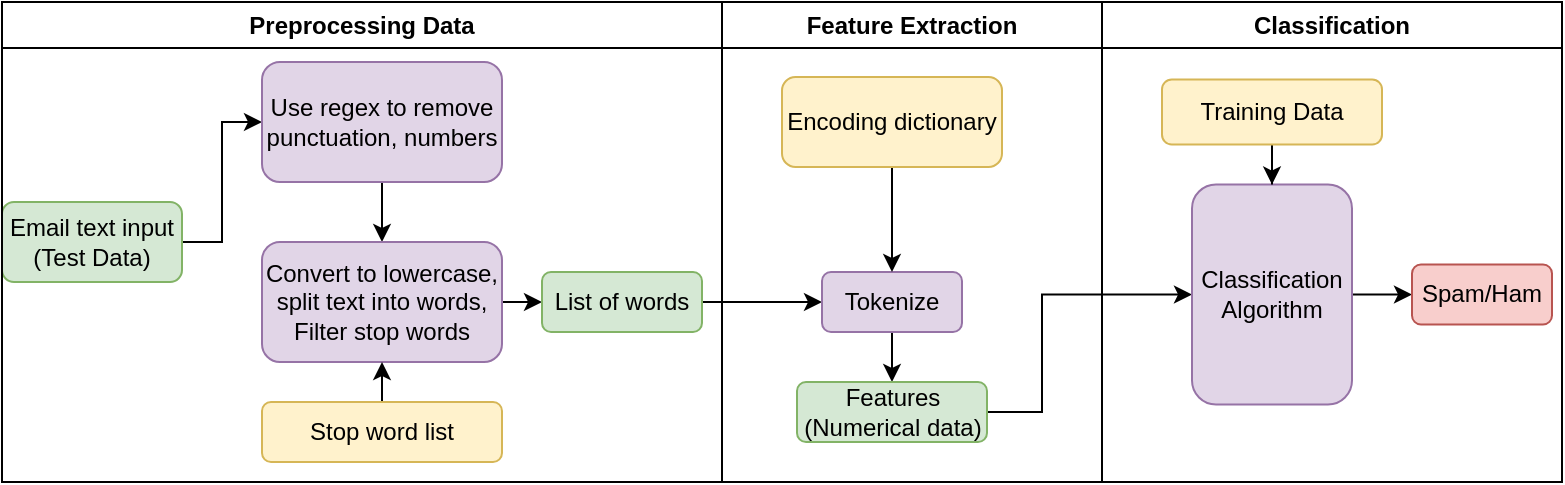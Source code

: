 <mxfile version="24.2.8" type="device">
  <diagram name="Page-1" id="Mho2XJNpWM1L1Xxrd0E8">
    <mxGraphModel dx="1182" dy="645" grid="1" gridSize="10" guides="1" tooltips="1" connect="1" arrows="1" fold="1" page="1" pageScale="1" pageWidth="850" pageHeight="1100" math="0" shadow="0">
      <root>
        <mxCell id="0" />
        <mxCell id="1" parent="0" />
        <mxCell id="ZXxwNe1WqYpXuAhGid1u-5" style="edgeStyle=orthogonalEdgeStyle;rounded=0;orthogonalLoop=1;jettySize=auto;html=1;exitX=1;exitY=0.5;exitDx=0;exitDy=0;entryX=0;entryY=0.5;entryDx=0;entryDy=0;" edge="1" parent="1" source="ZXxwNe1WqYpXuAhGid1u-1" target="ZXxwNe1WqYpXuAhGid1u-2">
          <mxGeometry relative="1" as="geometry" />
        </mxCell>
        <mxCell id="ZXxwNe1WqYpXuAhGid1u-1" value="&lt;div&gt;Email text input (Test Data)&lt;br&gt;&lt;/div&gt;" style="rounded=1;whiteSpace=wrap;html=1;fillColor=#d5e8d4;strokeColor=#82b366;" vertex="1" parent="1">
          <mxGeometry y="410" width="90" height="40" as="geometry" />
        </mxCell>
        <mxCell id="ZXxwNe1WqYpXuAhGid1u-7" style="edgeStyle=orthogonalEdgeStyle;rounded=0;orthogonalLoop=1;jettySize=auto;html=1;exitX=0.5;exitY=1;exitDx=0;exitDy=0;entryX=0.5;entryY=0;entryDx=0;entryDy=0;" edge="1" parent="1" source="ZXxwNe1WqYpXuAhGid1u-2" target="ZXxwNe1WqYpXuAhGid1u-3">
          <mxGeometry relative="1" as="geometry" />
        </mxCell>
        <mxCell id="ZXxwNe1WqYpXuAhGid1u-2" value="Use regex to remove punctuation, numbers" style="rounded=1;whiteSpace=wrap;html=1;fillColor=#e1d5e7;strokeColor=#9673a6;" vertex="1" parent="1">
          <mxGeometry x="130" y="340" width="120" height="60" as="geometry" />
        </mxCell>
        <mxCell id="ZXxwNe1WqYpXuAhGid1u-9" style="edgeStyle=orthogonalEdgeStyle;rounded=0;orthogonalLoop=1;jettySize=auto;html=1;exitX=1;exitY=0.5;exitDx=0;exitDy=0;entryX=0;entryY=0.5;entryDx=0;entryDy=0;" edge="1" parent="1" source="ZXxwNe1WqYpXuAhGid1u-3" target="ZXxwNe1WqYpXuAhGid1u-8">
          <mxGeometry relative="1" as="geometry" />
        </mxCell>
        <mxCell id="ZXxwNe1WqYpXuAhGid1u-3" value="&lt;div&gt;Convert to lowercase,&lt;/div&gt;&lt;div&gt;split text into words,&lt;/div&gt;&lt;div&gt;Filter stop words&lt;br&gt;&lt;/div&gt;" style="rounded=1;whiteSpace=wrap;html=1;fillColor=#e1d5e7;strokeColor=#9673a6;" vertex="1" parent="1">
          <mxGeometry x="130" y="430" width="120" height="60" as="geometry" />
        </mxCell>
        <mxCell id="ZXxwNe1WqYpXuAhGid1u-6" style="edgeStyle=orthogonalEdgeStyle;rounded=0;orthogonalLoop=1;jettySize=auto;html=1;exitX=0.5;exitY=0;exitDx=0;exitDy=0;entryX=0.5;entryY=1;entryDx=0;entryDy=0;" edge="1" parent="1" source="ZXxwNe1WqYpXuAhGid1u-4" target="ZXxwNe1WqYpXuAhGid1u-3">
          <mxGeometry relative="1" as="geometry" />
        </mxCell>
        <mxCell id="ZXxwNe1WqYpXuAhGid1u-4" value="Stop word list" style="rounded=1;whiteSpace=wrap;html=1;fillColor=#fff2cc;strokeColor=#d6b656;" vertex="1" parent="1">
          <mxGeometry x="130" y="510" width="120" height="30" as="geometry" />
        </mxCell>
        <mxCell id="ZXxwNe1WqYpXuAhGid1u-11" style="edgeStyle=orthogonalEdgeStyle;rounded=0;orthogonalLoop=1;jettySize=auto;html=1;exitX=1;exitY=0.5;exitDx=0;exitDy=0;entryX=0;entryY=0.5;entryDx=0;entryDy=0;" edge="1" parent="1" source="ZXxwNe1WqYpXuAhGid1u-8" target="ZXxwNe1WqYpXuAhGid1u-10">
          <mxGeometry relative="1" as="geometry" />
        </mxCell>
        <mxCell id="ZXxwNe1WqYpXuAhGid1u-15" style="edgeStyle=orthogonalEdgeStyle;rounded=0;orthogonalLoop=1;jettySize=auto;html=1;exitX=0.5;exitY=1;exitDx=0;exitDy=0;entryX=0.5;entryY=0;entryDx=0;entryDy=0;" edge="1" parent="1" source="ZXxwNe1WqYpXuAhGid1u-10" target="ZXxwNe1WqYpXuAhGid1u-14">
          <mxGeometry relative="1" as="geometry" />
        </mxCell>
        <mxCell id="ZXxwNe1WqYpXuAhGid1u-10" value="Tokenize" style="rounded=1;whiteSpace=wrap;html=1;fillColor=#e1d5e7;strokeColor=#9673a6;" vertex="1" parent="1">
          <mxGeometry x="410" y="445" width="70" height="30" as="geometry" />
        </mxCell>
        <mxCell id="ZXxwNe1WqYpXuAhGid1u-13" style="edgeStyle=orthogonalEdgeStyle;rounded=0;orthogonalLoop=1;jettySize=auto;html=1;" edge="1" parent="1" source="ZXxwNe1WqYpXuAhGid1u-12" target="ZXxwNe1WqYpXuAhGid1u-10">
          <mxGeometry relative="1" as="geometry" />
        </mxCell>
        <mxCell id="ZXxwNe1WqYpXuAhGid1u-12" value="Encoding dictionary" style="rounded=1;whiteSpace=wrap;html=1;fillColor=#fff2cc;strokeColor=#d6b656;" vertex="1" parent="1">
          <mxGeometry x="390" y="347.5" width="110" height="45" as="geometry" />
        </mxCell>
        <mxCell id="ZXxwNe1WqYpXuAhGid1u-28" style="edgeStyle=orthogonalEdgeStyle;rounded=0;orthogonalLoop=1;jettySize=auto;html=1;exitX=1;exitY=0.5;exitDx=0;exitDy=0;entryX=0;entryY=0.5;entryDx=0;entryDy=0;" edge="1" parent="1" source="ZXxwNe1WqYpXuAhGid1u-14" target="ZXxwNe1WqYpXuAhGid1u-16">
          <mxGeometry relative="1" as="geometry">
            <Array as="points">
              <mxPoint x="520" y="515" />
              <mxPoint x="520" y="456" />
            </Array>
          </mxGeometry>
        </mxCell>
        <mxCell id="ZXxwNe1WqYpXuAhGid1u-14" value="&lt;div&gt;Features&lt;/div&gt;&lt;div&gt;(Numerical data)&lt;br&gt;&lt;/div&gt;" style="rounded=1;whiteSpace=wrap;html=1;fillColor=#d5e8d4;strokeColor=#82b366;" vertex="1" parent="1">
          <mxGeometry x="397.5" y="500" width="95" height="30" as="geometry" />
        </mxCell>
        <mxCell id="ZXxwNe1WqYpXuAhGid1u-20" style="edgeStyle=orthogonalEdgeStyle;rounded=0;orthogonalLoop=1;jettySize=auto;html=1;entryX=0;entryY=0.5;entryDx=0;entryDy=0;" edge="1" parent="1" source="ZXxwNe1WqYpXuAhGid1u-16" target="ZXxwNe1WqYpXuAhGid1u-18">
          <mxGeometry relative="1" as="geometry" />
        </mxCell>
        <mxCell id="ZXxwNe1WqYpXuAhGid1u-16" value="&lt;div&gt;Classification Algorithm &lt;br&gt;&lt;/div&gt;" style="rounded=1;whiteSpace=wrap;html=1;fillColor=#e1d5e7;strokeColor=#9673a6;" vertex="1" parent="1">
          <mxGeometry x="595" y="401.25" width="80" height="110" as="geometry" />
        </mxCell>
        <mxCell id="ZXxwNe1WqYpXuAhGid1u-18" value="Spam/Ham" style="rounded=1;whiteSpace=wrap;html=1;fillColor=#f8cecc;strokeColor=#b85450;" vertex="1" parent="1">
          <mxGeometry x="705" y="441.25" width="70" height="30" as="geometry" />
        </mxCell>
        <mxCell id="ZXxwNe1WqYpXuAhGid1u-22" style="edgeStyle=orthogonalEdgeStyle;rounded=0;orthogonalLoop=1;jettySize=auto;html=1;entryX=0.5;entryY=0;entryDx=0;entryDy=0;" edge="1" parent="1" source="ZXxwNe1WqYpXuAhGid1u-21" target="ZXxwNe1WqYpXuAhGid1u-16">
          <mxGeometry relative="1" as="geometry" />
        </mxCell>
        <mxCell id="ZXxwNe1WqYpXuAhGid1u-21" value="Training Data" style="rounded=1;whiteSpace=wrap;html=1;fillColor=#fff2cc;strokeColor=#d6b656;" vertex="1" parent="1">
          <mxGeometry x="580" y="348.75" width="110" height="32.5" as="geometry" />
        </mxCell>
        <mxCell id="ZXxwNe1WqYpXuAhGid1u-23" value="Preprocessing Data" style="swimlane;whiteSpace=wrap;html=1;" vertex="1" parent="1">
          <mxGeometry y="310" width="360" height="240" as="geometry" />
        </mxCell>
        <mxCell id="ZXxwNe1WqYpXuAhGid1u-8" value="List of words" style="rounded=1;whiteSpace=wrap;html=1;fillColor=#d5e8d4;strokeColor=#82b366;" vertex="1" parent="ZXxwNe1WqYpXuAhGid1u-23">
          <mxGeometry x="270" y="135" width="80" height="30" as="geometry" />
        </mxCell>
        <mxCell id="ZXxwNe1WqYpXuAhGid1u-24" value="Feature Extraction" style="swimlane;whiteSpace=wrap;html=1;" vertex="1" parent="1">
          <mxGeometry x="360" y="310" width="190" height="240" as="geometry" />
        </mxCell>
        <mxCell id="ZXxwNe1WqYpXuAhGid1u-27" value="Classification" style="swimlane;whiteSpace=wrap;html=1;" vertex="1" parent="1">
          <mxGeometry x="550" y="310" width="230" height="240" as="geometry" />
        </mxCell>
      </root>
    </mxGraphModel>
  </diagram>
</mxfile>
